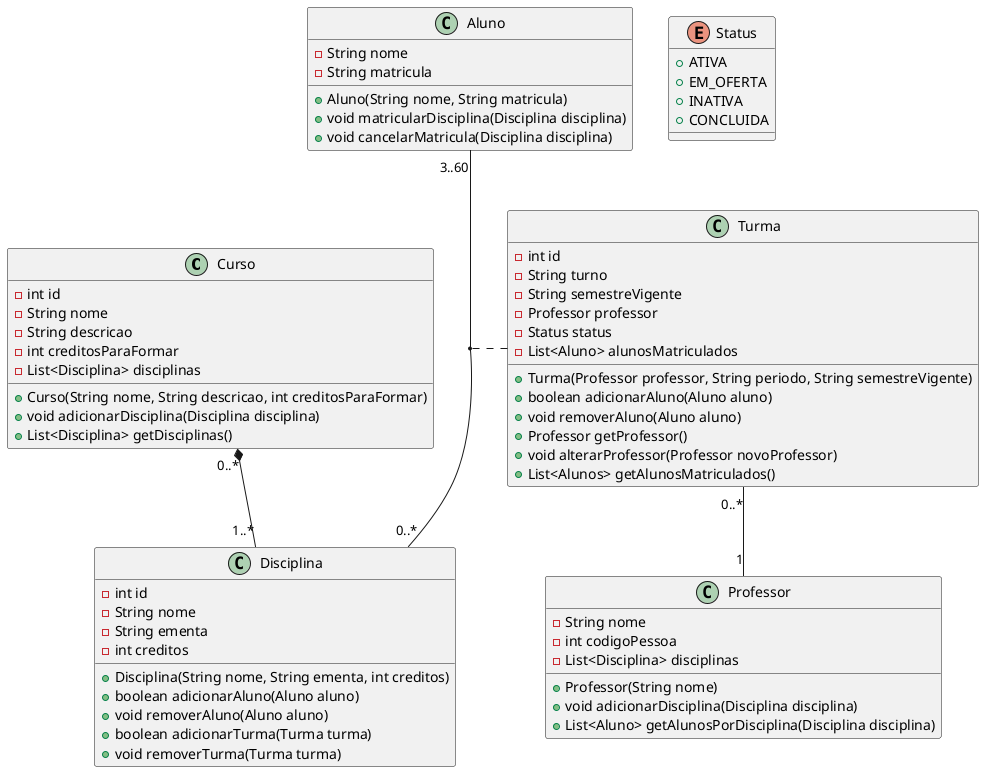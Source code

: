 @startuml

class Curso {
    -int id
    -String nome
    -String descricao
    -int creditosParaFormar
    -List<Disciplina> disciplinas
    +Curso(String nome, String descricao, int creditosParaFormar)
    +void adicionarDisciplina(Disciplina disciplina)
    +List<Disciplina> getDisciplinas()
}

enum Status {
  +ATIVA
  +EM_OFERTA
  +INATIVA
  +CONCLUIDA
}

class Turma {
    -int id
    -String turno
    -String semestreVigente
    -Professor professor
    -Status status
    -List<Aluno> alunosMatriculados
    +Turma(Professor professor, String periodo, String semestreVigente)
    +boolean adicionarAluno(Aluno aluno)
    +void removerAluno(Aluno aluno)
    +Professor getProfessor()
    +void alterarProfessor(Professor novoProfessor)
    +List<Alunos> getAlunosMatriculados()
    
}

class Disciplina {
    -int id
    -String nome
    -String ementa
    -int creditos
    +Disciplina(String nome, String ementa, int creditos)
    +boolean adicionarAluno(Aluno aluno)
    +void removerAluno(Aluno aluno)
    +boolean adicionarTurma(Turma turma)
    +void removerTurma(Turma turma)
}

class Aluno {
    -String nome
    -String matricula
    +Aluno(String nome, String matricula)
    +void matricularDisciplina(Disciplina disciplina)
    +void cancelarMatricula(Disciplina disciplina)
}

class Professor {
    -String nome
    -int codigoPessoa
    -List<Disciplina> disciplinas
    +Professor(String nome)
    +void adicionarDisciplina(Disciplina disciplina)
    +List<Aluno> getAlunosPorDisciplina(Disciplina disciplina)
}

Aluno "3..60" -- "0..*" Disciplina
(Aluno, Disciplina) .. Turma

Curso "0..*" *-- "1..*" Disciplina
Turma "0..*" -- "1" Professor


@enduml

